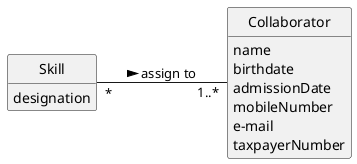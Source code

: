 @startuml
skinparam monochrome true
skinparam packageStyle rectangle
skinparam shadowing false

skinparam classAttributeIconSize 0
left to right direction

hide circle
hide methods


class Skill {
    designation
}

class Collaborator {
    name
    birthdate
    admissionDate
    mobileNumber
    e-mail
    taxpayerNumber
}


Skill "*" -- "1..*" Collaborator : assign to >
@enduml
